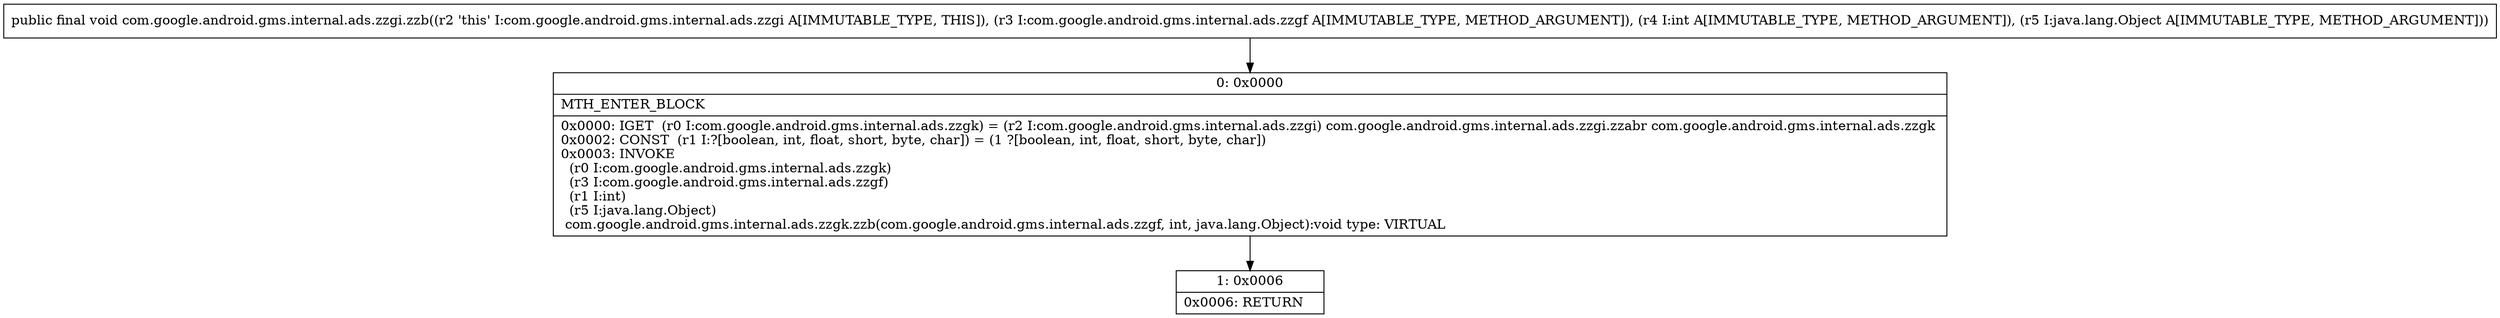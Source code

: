digraph "CFG forcom.google.android.gms.internal.ads.zzgi.zzb(Lcom\/google\/android\/gms\/internal\/ads\/zzgf;ILjava\/lang\/Object;)V" {
Node_0 [shape=record,label="{0\:\ 0x0000|MTH_ENTER_BLOCK\l|0x0000: IGET  (r0 I:com.google.android.gms.internal.ads.zzgk) = (r2 I:com.google.android.gms.internal.ads.zzgi) com.google.android.gms.internal.ads.zzgi.zzabr com.google.android.gms.internal.ads.zzgk \l0x0002: CONST  (r1 I:?[boolean, int, float, short, byte, char]) = (1 ?[boolean, int, float, short, byte, char]) \l0x0003: INVOKE  \l  (r0 I:com.google.android.gms.internal.ads.zzgk)\l  (r3 I:com.google.android.gms.internal.ads.zzgf)\l  (r1 I:int)\l  (r5 I:java.lang.Object)\l com.google.android.gms.internal.ads.zzgk.zzb(com.google.android.gms.internal.ads.zzgf, int, java.lang.Object):void type: VIRTUAL \l}"];
Node_1 [shape=record,label="{1\:\ 0x0006|0x0006: RETURN   \l}"];
MethodNode[shape=record,label="{public final void com.google.android.gms.internal.ads.zzgi.zzb((r2 'this' I:com.google.android.gms.internal.ads.zzgi A[IMMUTABLE_TYPE, THIS]), (r3 I:com.google.android.gms.internal.ads.zzgf A[IMMUTABLE_TYPE, METHOD_ARGUMENT]), (r4 I:int A[IMMUTABLE_TYPE, METHOD_ARGUMENT]), (r5 I:java.lang.Object A[IMMUTABLE_TYPE, METHOD_ARGUMENT])) }"];
MethodNode -> Node_0;
Node_0 -> Node_1;
}

